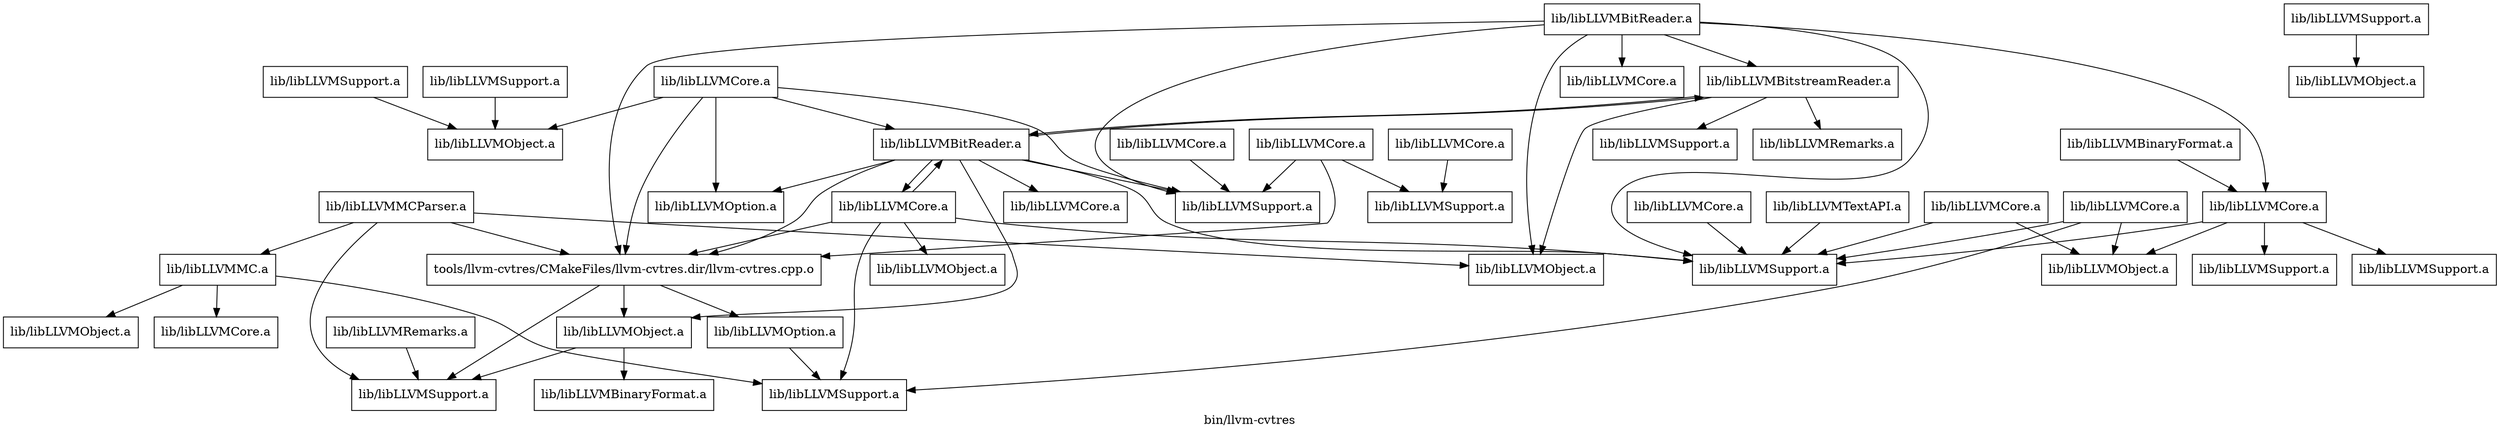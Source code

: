 digraph "bin/llvm-cvtres" {
	label="bin/llvm-cvtres";

	Node0x561752a3a368 [shape=record,shape=record,label="{tools/llvm-cvtres/CMakeFiles/llvm-cvtres.dir/llvm-cvtres.cpp.o}"];
	Node0x561752a3a368 -> Node0x561752a3bc30;
	Node0x561752a3a368 -> Node0x561752a38fe8;
	Node0x561752a3a368 -> Node0x561752a37fa8;
	Node0x561752a3bc30 [shape=record,shape=record,label="{lib/libLLVMObject.a}"];
	Node0x561752a3bc30 -> Node0x561752a37fa8;
	Node0x561752a3bc30 -> Node0x561752a35ff8;
	Node0x561752a38fe8 [shape=record,shape=record,label="{lib/libLLVMOption.a}"];
	Node0x561752a38fe8 -> Node0x561752a3c248;
	Node0x561752a37fa8 [shape=record,shape=record,label="{lib/libLLVMSupport.a}"];
	Node0x561752a35ff8 [shape=record,shape=record,label="{lib/libLLVMBinaryFormat.a}"];
	Node0x561752a3c248 [shape=record,shape=record,label="{lib/libLLVMSupport.a}"];
	Node0x561752a3dbe0 [shape=record,shape=record,label="{lib/libLLVMSupport.a}"];
	Node0x561752a3dbe0 -> Node0x561752a3d358;
	Node0x561752a3d358 [shape=record,shape=record,label="{lib/libLLVMObject.a}"];
	Node0x561752a41ee8 [shape=record,shape=record,label="{lib/libLLVMBitReader.a}"];
	Node0x561752a41ee8 -> Node0x561752a3a368;
	Node0x561752a41ee8 -> Node0x561752a3bc30;
	Node0x561752a41ee8 -> Node0x561752a377f0;
	Node0x561752a41ee8 -> Node0x561752a41c78;
	Node0x561752a41ee8 -> Node0x561752a3c998;
	Node0x561752a41ee8 -> Node0x561752a3baf8;
	Node0x561752a41ee8 -> Node0x561752a3f780;
	Node0x561752a41ee8 -> Node0x561752a3b888;
	Node0x561752a377f0 [shape=record,shape=record,label="{lib/libLLVMOption.a}"];
	Node0x561752a41c78 [shape=record,shape=record,label="{lib/libLLVMSupport.a}"];
	Node0x561752a3c998 [shape=record,shape=record,label="{lib/libLLVMCore.a}"];
	Node0x561752a3baf8 [shape=record,shape=record,label="{lib/libLLVMSupport.a}"];
	Node0x561752a3f780 [shape=record,shape=record,label="{lib/libLLVMCore.a}"];
	Node0x561752a3f780 -> Node0x561752a3a368;
	Node0x561752a3f780 -> Node0x561752a3e608;
	Node0x561752a3f780 -> Node0x561752a3c248;
	Node0x561752a3f780 -> Node0x561752a3baf8;
	Node0x561752a3f780 -> Node0x561752a41ee8;
	Node0x561752a3b888 [shape=record,shape=record,label="{lib/libLLVMBitstreamReader.a}"];
	Node0x561752a3b888 -> Node0x561752a3b2d8;
	Node0x561752a3b888 -> Node0x561752a3c2b0;
	Node0x561752a3b888 -> Node0x561752a41ee8;
	Node0x561752a3b888 -> Node0x561752a40620;
	Node0x561752a409c8 [shape=record,shape=record,label="{lib/libLLVMBitReader.a}"];
	Node0x561752a409c8 -> Node0x561752a3a368;
	Node0x561752a409c8 -> Node0x561752a3b2d8;
	Node0x561752a409c8 -> Node0x561752a41c78;
	Node0x561752a409c8 -> Node0x561752a3e0c0;
	Node0x561752a409c8 -> Node0x561752a3baf8;
	Node0x561752a409c8 -> Node0x561752a3dc48;
	Node0x561752a409c8 -> Node0x561752a3b888;
	Node0x561752a3b2d8 [shape=record,shape=record,label="{lib/libLLVMObject.a}"];
	Node0x561752a3e0c0 [shape=record,shape=record,label="{lib/libLLVMCore.a}"];
	Node0x561752a3dc48 [shape=record,shape=record,label="{lib/libLLVMCore.a}"];
	Node0x561752a3dc48 -> Node0x561752a3eae8;
	Node0x561752a3dc48 -> Node0x561752a3f578;
	Node0x561752a3dc48 -> Node0x561752a3baf8;
	Node0x561752a3dc48 -> Node0x561752a3e128;
	Node0x561752a3e608 [shape=record,shape=record,label="{lib/libLLVMObject.a}"];
	Node0x561752a3eae8 [shape=record,shape=record,label="{lib/libLLVMObject.a}"];
	Node0x561752a3f578 [shape=record,shape=record,label="{lib/libLLVMSupport.a}"];
	Node0x561752a3e128 [shape=record,shape=record,label="{lib/libLLVMSupport.a}"];
	Node0x561752a41798 [shape=record,shape=record,label="{lib/libLLVMCore.a}"];
	Node0x561752a41798 -> Node0x561752a3a848;
	Node0x561752a3a848 [shape=record,shape=record,label="{lib/libLLVMSupport.a}"];
	Node0x561752a38f18 [shape=record,shape=record,label="{lib/libLLVMCore.a}"];
	Node0x561752a38f18 -> Node0x561752a3eae8;
	Node0x561752a38f18 -> Node0x561752a3c248;
	Node0x561752a38f18 -> Node0x561752a3baf8;
	Node0x561752a3e810 [shape=record,shape=record,label="{lib/libLLVMCore.a}"];
	Node0x561752a3e810 -> Node0x561752a3baf8;
	Node0x561752a3f5e0 [shape=record,shape=record,label="{lib/libLLVMSupport.a}"];
	Node0x561752a3f5e0 -> Node0x561752a39940;
	Node0x561752a39940 [shape=record,shape=record,label="{lib/libLLVMObject.a}"];
	Node0x561752a42568 [shape=record,shape=record,label="{lib/libLLVMCore.a}"];
	Node0x561752a42568 -> Node0x561752a3a368;
	Node0x561752a42568 -> Node0x561752a3d358;
	Node0x561752a42568 -> Node0x561752a377f0;
	Node0x561752a42568 -> Node0x561752a41c78;
	Node0x561752a42568 -> Node0x561752a41ee8;
	Node0x561752a363a0 [shape=record,shape=record,label="{lib/libLLVMCore.a}"];
	Node0x561752a363a0 -> Node0x561752a3eae8;
	Node0x561752a363a0 -> Node0x561752a3baf8;
	Node0x561752a3ccd8 [shape=record,shape=record,label="{lib/libLLVMCore.a}"];
	Node0x561752a3ccd8 -> Node0x561752a3a368;
	Node0x561752a3ccd8 -> Node0x561752a41c78;
	Node0x561752a3ccd8 -> Node0x561752a3a848;
	Node0x561752a42498 [shape=record,shape=record,label="{lib/libLLVMCore.a}"];
	Node0x561752a42498 -> Node0x561752a41c78;
	Node0x561752a3f7e8 [shape=record,shape=record,label="{lib/libLLVMRemarks.a}"];
	Node0x561752a3f7e8 -> Node0x561752a37fa8;
	Node0x561752a3a710 [shape=record,shape=record,label="{lib/libLLVMSupport.a}"];
	Node0x561752a3a710 -> Node0x561752a3d358;
	Node0x561752a3c2b0 [shape=record,shape=record,label="{lib/libLLVMSupport.a}"];
	Node0x561752a40620 [shape=record,shape=record,label="{lib/libLLVMRemarks.a}"];
	Node0x561752a38f80 [shape=record,shape=record,label="{lib/libLLVMMCParser.a}"];
	Node0x561752a38f80 -> Node0x561752a3a368;
	Node0x561752a38f80 -> Node0x561752a3b2d8;
	Node0x561752a38f80 -> Node0x561752a37fa8;
	Node0x561752a38f80 -> Node0x561752a39530;
	Node0x561752a39530 [shape=record,shape=record,label="{lib/libLLVMMC.a}"];
	Node0x561752a39530 -> Node0x561752a3ab88;
	Node0x561752a39530 -> Node0x561752a3c248;
	Node0x561752a39530 -> Node0x561752a3f100;
	Node0x561752a3ab88 [shape=record,shape=record,label="{lib/libLLVMObject.a}"];
	Node0x561752a3f100 [shape=record,shape=record,label="{lib/libLLVMCore.a}"];
	Node0x561752a38830 [shape=record,shape=record,label="{lib/libLLVMTextAPI.a}"];
	Node0x561752a38830 -> Node0x561752a3baf8;
	Node0x561752a36f68 [shape=record,shape=record,label="{lib/libLLVMBinaryFormat.a}"];
	Node0x561752a36f68 -> Node0x561752a3dc48;
}
